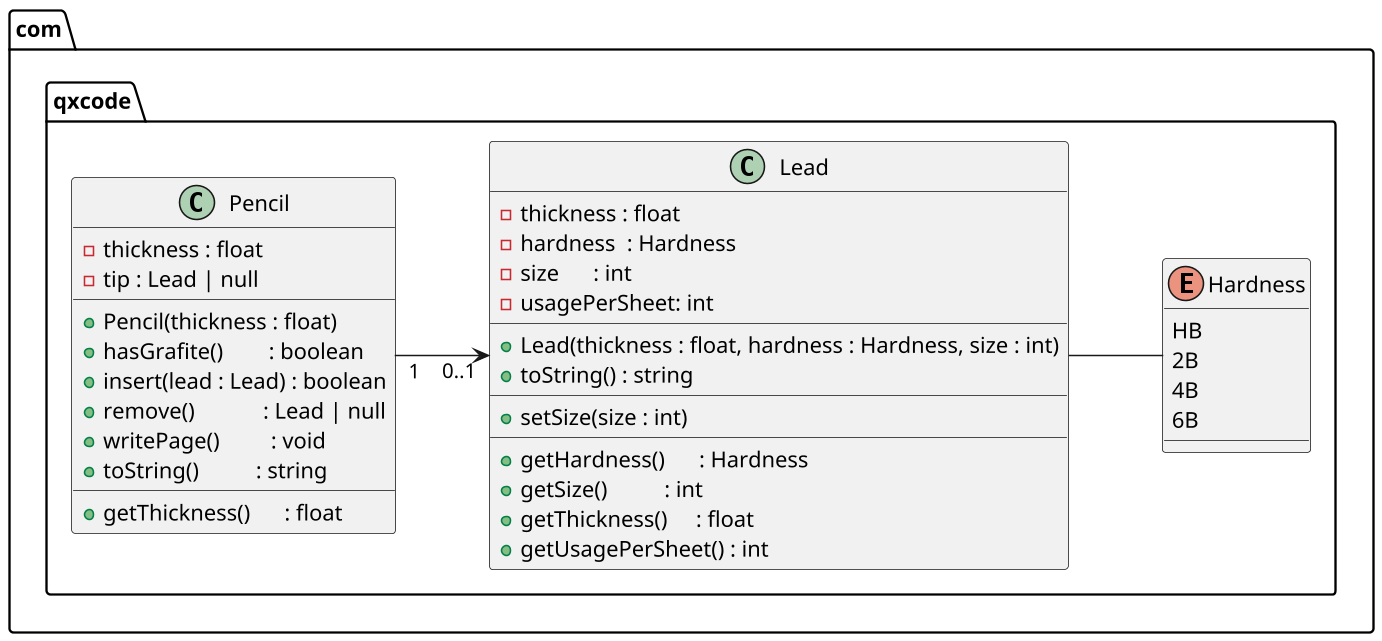 @startuml

skinparam defaultFontName Hasklig
skinparam dpi 150
left to right direction

package com.qxcode {
  enum Hardness {
    HB
    2B
    4B
    6B
  }
  
  class Lead {
    - thickness : float
    - hardness  : Hardness
    - size      : int
    - usagePerSheet: int
    __
    + Lead(thickness : float, hardness : Hardness, size : int)
    + toString() : string
    __
    + setSize(size : int)
    __
    + getHardness()      : Hardness
    + getSize()          : int
    + getThickness()     : float
    + getUsagePerSheet() : int
  }

  class Pencil {
    - thickness : float
    - tip : Lead | null
    __
    + Pencil(thickness : float)
    + hasGrafite()        : boolean
    + insert(lead : Lead) : boolean
    + remove()            : Lead | null
    + writePage()         : void
    + toString()          : string
    __
    + getThickness()      : float
  }
}
Pencil "1" --> "0..1" Lead
Lead -- Hardness
@enduml